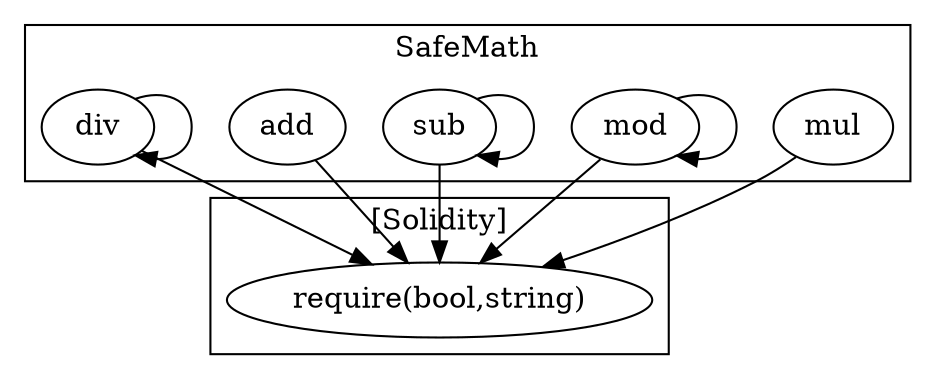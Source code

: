 strict digraph {
subgraph cluster_216_SafeMath {
label = "SafeMath"
"216_mul" [label="mul"]
"216_mod" [label="mod"]
"216_sub" [label="sub"]
"216_add" [label="add"]
"216_div" [label="div"]
"216_div" -> "216_div"
"216_mod" -> "216_mod"
"216_sub" -> "216_sub"
}subgraph cluster_solidity {
label = "[Solidity]"
"require(bool,string)" 
"216_add" -> "require(bool,string)"
"216_mod" -> "require(bool,string)"
"216_div" -> "require(bool,string)"
"216_mul" -> "require(bool,string)"
"216_sub" -> "require(bool,string)"
}
}